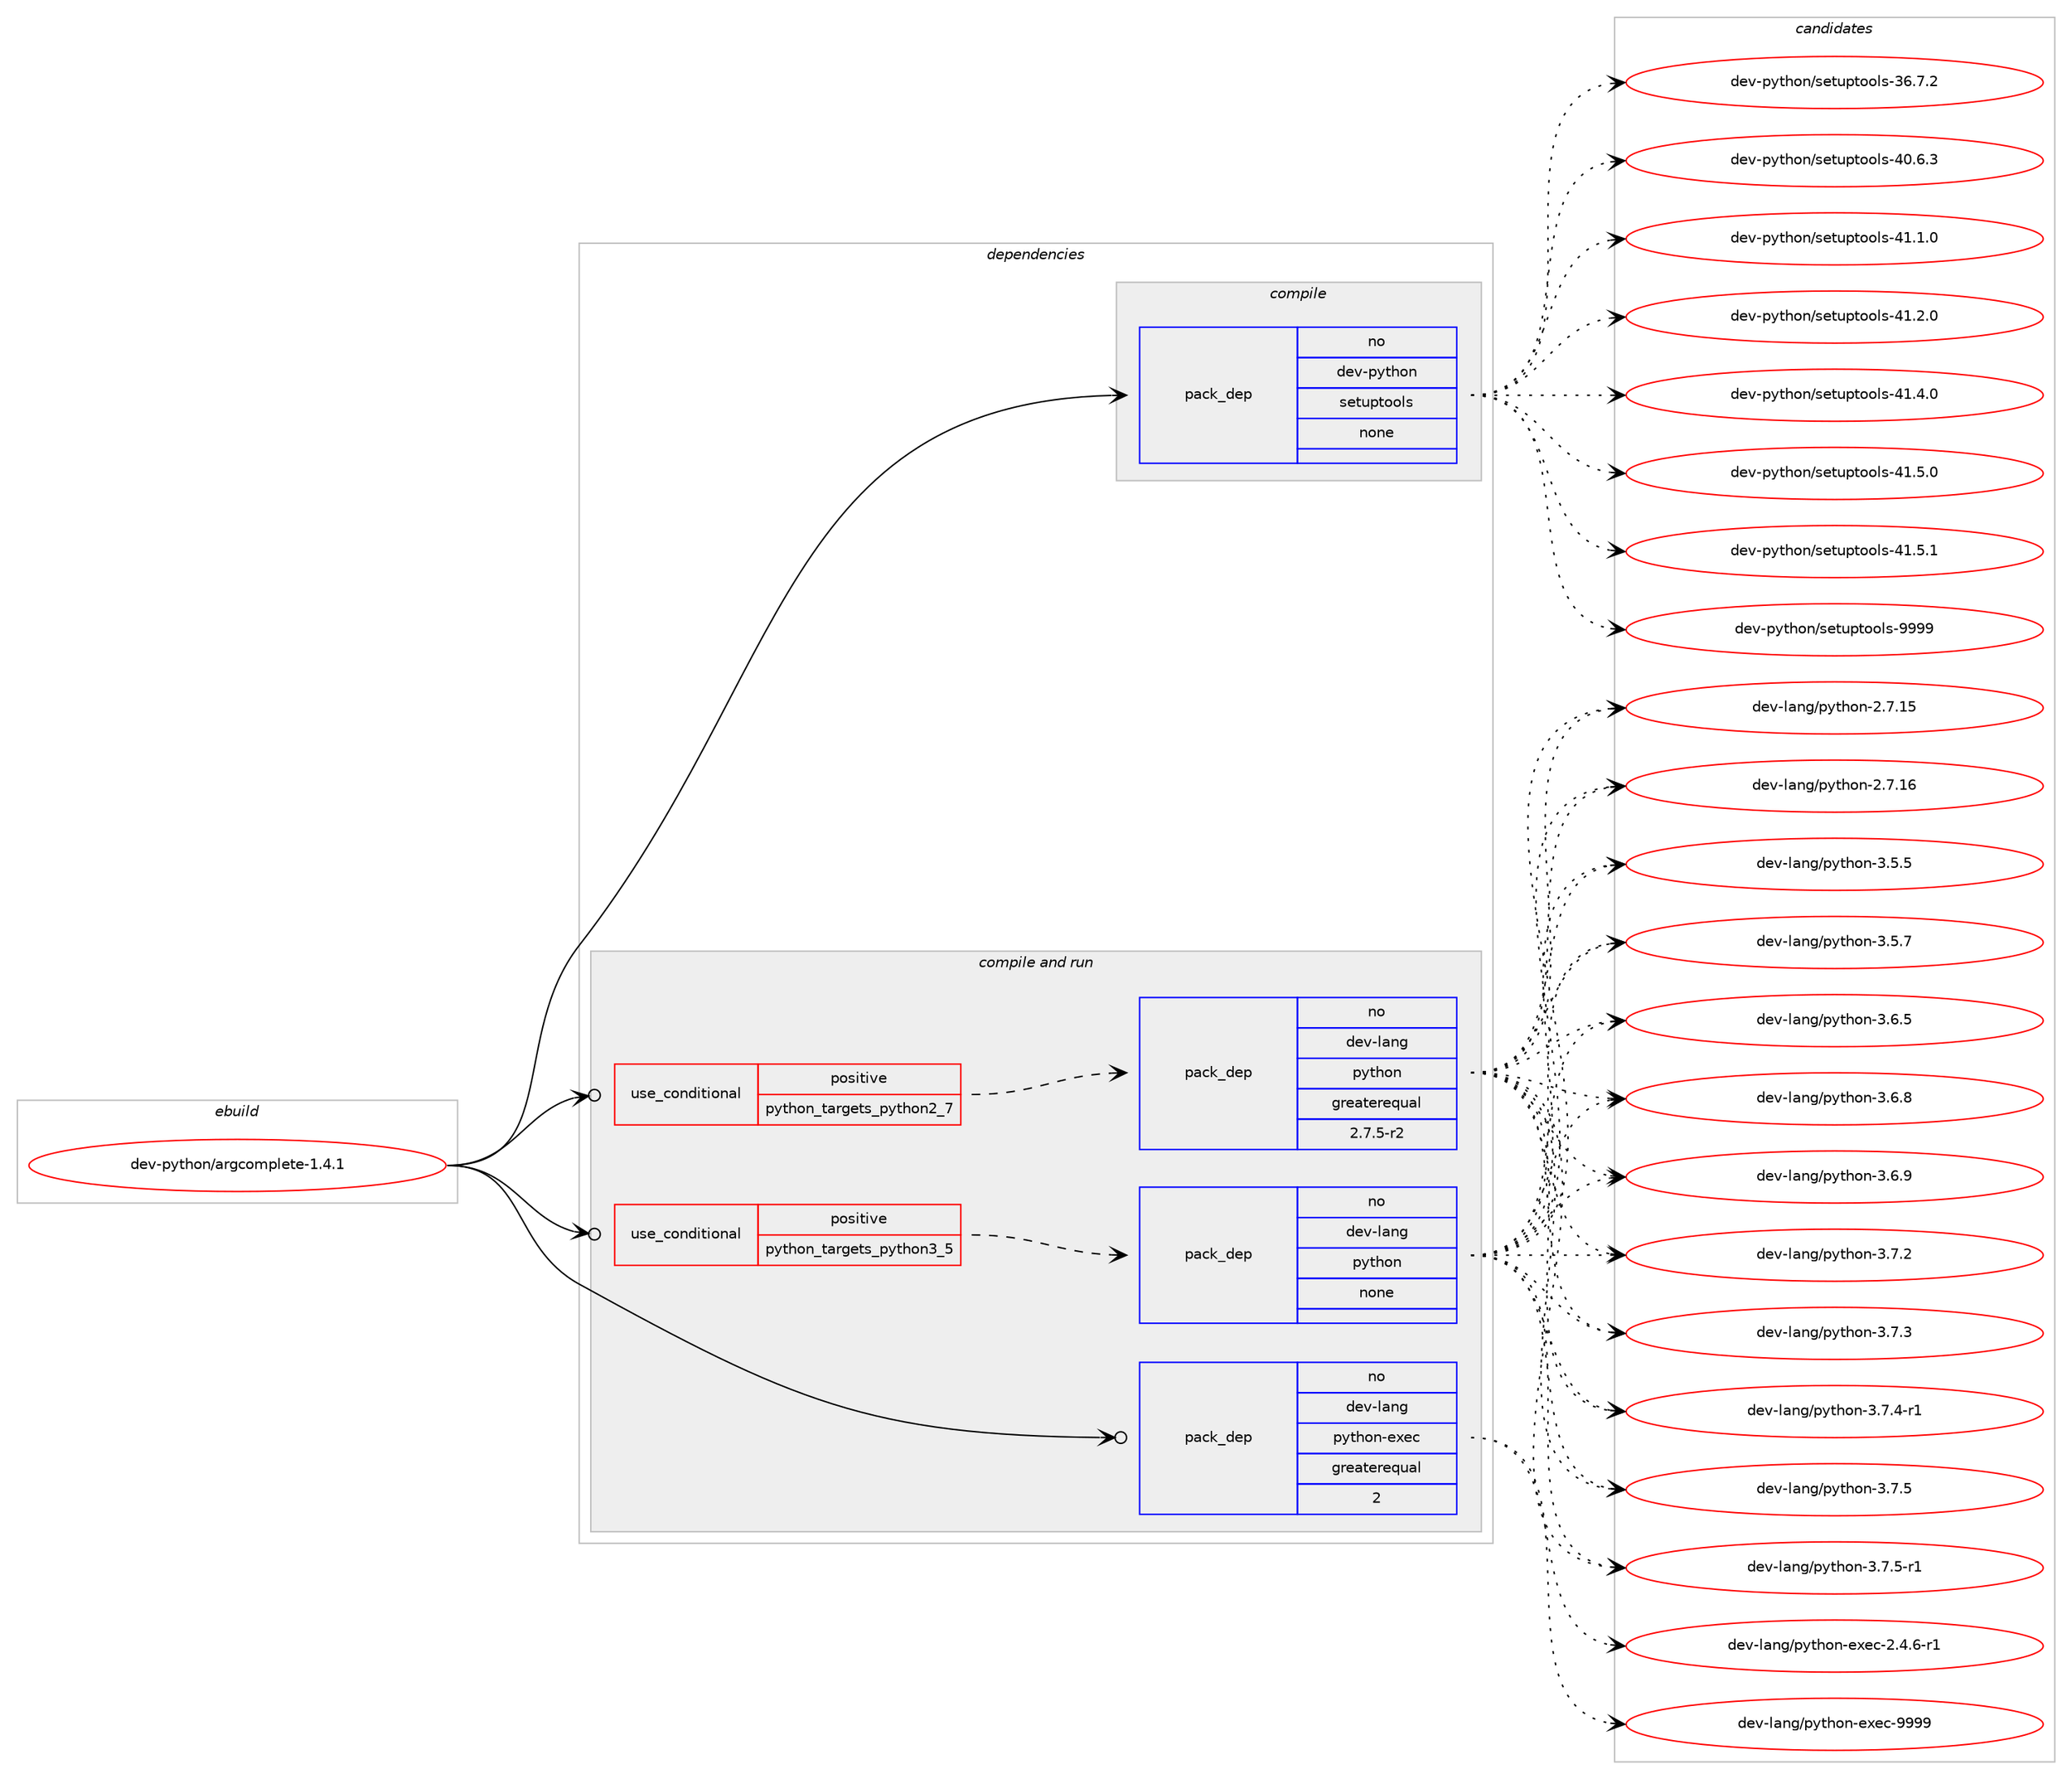 digraph prolog {

# *************
# Graph options
# *************

newrank=true;
concentrate=true;
compound=true;
graph [rankdir=LR,fontname=Helvetica,fontsize=10,ranksep=1.5];#, ranksep=2.5, nodesep=0.2];
edge  [arrowhead=vee];
node  [fontname=Helvetica,fontsize=10];

# **********
# The ebuild
# **********

subgraph cluster_leftcol {
color=gray;
rank=same;
label=<<i>ebuild</i>>;
id [label="dev-python/argcomplete-1.4.1", color=red, width=4, href="../dev-python/argcomplete-1.4.1.svg"];
}

# ****************
# The dependencies
# ****************

subgraph cluster_midcol {
color=gray;
label=<<i>dependencies</i>>;
subgraph cluster_compile {
fillcolor="#eeeeee";
style=filled;
label=<<i>compile</i>>;
subgraph pack446426 {
dependency594394 [label=<<TABLE BORDER="0" CELLBORDER="1" CELLSPACING="0" CELLPADDING="4" WIDTH="220"><TR><TD ROWSPAN="6" CELLPADDING="30">pack_dep</TD></TR><TR><TD WIDTH="110">no</TD></TR><TR><TD>dev-python</TD></TR><TR><TD>setuptools</TD></TR><TR><TD>none</TD></TR><TR><TD></TD></TR></TABLE>>, shape=none, color=blue];
}
id:e -> dependency594394:w [weight=20,style="solid",arrowhead="vee"];
}
subgraph cluster_compileandrun {
fillcolor="#eeeeee";
style=filled;
label=<<i>compile and run</i>>;
subgraph cond136196 {
dependency594395 [label=<<TABLE BORDER="0" CELLBORDER="1" CELLSPACING="0" CELLPADDING="4"><TR><TD ROWSPAN="3" CELLPADDING="10">use_conditional</TD></TR><TR><TD>positive</TD></TR><TR><TD>python_targets_python2_7</TD></TR></TABLE>>, shape=none, color=red];
subgraph pack446427 {
dependency594396 [label=<<TABLE BORDER="0" CELLBORDER="1" CELLSPACING="0" CELLPADDING="4" WIDTH="220"><TR><TD ROWSPAN="6" CELLPADDING="30">pack_dep</TD></TR><TR><TD WIDTH="110">no</TD></TR><TR><TD>dev-lang</TD></TR><TR><TD>python</TD></TR><TR><TD>greaterequal</TD></TR><TR><TD>2.7.5-r2</TD></TR></TABLE>>, shape=none, color=blue];
}
dependency594395:e -> dependency594396:w [weight=20,style="dashed",arrowhead="vee"];
}
id:e -> dependency594395:w [weight=20,style="solid",arrowhead="odotvee"];
subgraph cond136197 {
dependency594397 [label=<<TABLE BORDER="0" CELLBORDER="1" CELLSPACING="0" CELLPADDING="4"><TR><TD ROWSPAN="3" CELLPADDING="10">use_conditional</TD></TR><TR><TD>positive</TD></TR><TR><TD>python_targets_python3_5</TD></TR></TABLE>>, shape=none, color=red];
subgraph pack446428 {
dependency594398 [label=<<TABLE BORDER="0" CELLBORDER="1" CELLSPACING="0" CELLPADDING="4" WIDTH="220"><TR><TD ROWSPAN="6" CELLPADDING="30">pack_dep</TD></TR><TR><TD WIDTH="110">no</TD></TR><TR><TD>dev-lang</TD></TR><TR><TD>python</TD></TR><TR><TD>none</TD></TR><TR><TD></TD></TR></TABLE>>, shape=none, color=blue];
}
dependency594397:e -> dependency594398:w [weight=20,style="dashed",arrowhead="vee"];
}
id:e -> dependency594397:w [weight=20,style="solid",arrowhead="odotvee"];
subgraph pack446429 {
dependency594399 [label=<<TABLE BORDER="0" CELLBORDER="1" CELLSPACING="0" CELLPADDING="4" WIDTH="220"><TR><TD ROWSPAN="6" CELLPADDING="30">pack_dep</TD></TR><TR><TD WIDTH="110">no</TD></TR><TR><TD>dev-lang</TD></TR><TR><TD>python-exec</TD></TR><TR><TD>greaterequal</TD></TR><TR><TD>2</TD></TR></TABLE>>, shape=none, color=blue];
}
id:e -> dependency594399:w [weight=20,style="solid",arrowhead="odotvee"];
}
subgraph cluster_run {
fillcolor="#eeeeee";
style=filled;
label=<<i>run</i>>;
}
}

# **************
# The candidates
# **************

subgraph cluster_choices {
rank=same;
color=gray;
label=<<i>candidates</i>>;

subgraph choice446426 {
color=black;
nodesep=1;
choice100101118451121211161041111104711510111611711211611111110811545515446554650 [label="dev-python/setuptools-36.7.2", color=red, width=4,href="../dev-python/setuptools-36.7.2.svg"];
choice100101118451121211161041111104711510111611711211611111110811545524846544651 [label="dev-python/setuptools-40.6.3", color=red, width=4,href="../dev-python/setuptools-40.6.3.svg"];
choice100101118451121211161041111104711510111611711211611111110811545524946494648 [label="dev-python/setuptools-41.1.0", color=red, width=4,href="../dev-python/setuptools-41.1.0.svg"];
choice100101118451121211161041111104711510111611711211611111110811545524946504648 [label="dev-python/setuptools-41.2.0", color=red, width=4,href="../dev-python/setuptools-41.2.0.svg"];
choice100101118451121211161041111104711510111611711211611111110811545524946524648 [label="dev-python/setuptools-41.4.0", color=red, width=4,href="../dev-python/setuptools-41.4.0.svg"];
choice100101118451121211161041111104711510111611711211611111110811545524946534648 [label="dev-python/setuptools-41.5.0", color=red, width=4,href="../dev-python/setuptools-41.5.0.svg"];
choice100101118451121211161041111104711510111611711211611111110811545524946534649 [label="dev-python/setuptools-41.5.1", color=red, width=4,href="../dev-python/setuptools-41.5.1.svg"];
choice10010111845112121116104111110471151011161171121161111111081154557575757 [label="dev-python/setuptools-9999", color=red, width=4,href="../dev-python/setuptools-9999.svg"];
dependency594394:e -> choice100101118451121211161041111104711510111611711211611111110811545515446554650:w [style=dotted,weight="100"];
dependency594394:e -> choice100101118451121211161041111104711510111611711211611111110811545524846544651:w [style=dotted,weight="100"];
dependency594394:e -> choice100101118451121211161041111104711510111611711211611111110811545524946494648:w [style=dotted,weight="100"];
dependency594394:e -> choice100101118451121211161041111104711510111611711211611111110811545524946504648:w [style=dotted,weight="100"];
dependency594394:e -> choice100101118451121211161041111104711510111611711211611111110811545524946524648:w [style=dotted,weight="100"];
dependency594394:e -> choice100101118451121211161041111104711510111611711211611111110811545524946534648:w [style=dotted,weight="100"];
dependency594394:e -> choice100101118451121211161041111104711510111611711211611111110811545524946534649:w [style=dotted,weight="100"];
dependency594394:e -> choice10010111845112121116104111110471151011161171121161111111081154557575757:w [style=dotted,weight="100"];
}
subgraph choice446427 {
color=black;
nodesep=1;
choice10010111845108971101034711212111610411111045504655464953 [label="dev-lang/python-2.7.15", color=red, width=4,href="../dev-lang/python-2.7.15.svg"];
choice10010111845108971101034711212111610411111045504655464954 [label="dev-lang/python-2.7.16", color=red, width=4,href="../dev-lang/python-2.7.16.svg"];
choice100101118451089711010347112121116104111110455146534653 [label="dev-lang/python-3.5.5", color=red, width=4,href="../dev-lang/python-3.5.5.svg"];
choice100101118451089711010347112121116104111110455146534655 [label="dev-lang/python-3.5.7", color=red, width=4,href="../dev-lang/python-3.5.7.svg"];
choice100101118451089711010347112121116104111110455146544653 [label="dev-lang/python-3.6.5", color=red, width=4,href="../dev-lang/python-3.6.5.svg"];
choice100101118451089711010347112121116104111110455146544656 [label="dev-lang/python-3.6.8", color=red, width=4,href="../dev-lang/python-3.6.8.svg"];
choice100101118451089711010347112121116104111110455146544657 [label="dev-lang/python-3.6.9", color=red, width=4,href="../dev-lang/python-3.6.9.svg"];
choice100101118451089711010347112121116104111110455146554650 [label="dev-lang/python-3.7.2", color=red, width=4,href="../dev-lang/python-3.7.2.svg"];
choice100101118451089711010347112121116104111110455146554651 [label="dev-lang/python-3.7.3", color=red, width=4,href="../dev-lang/python-3.7.3.svg"];
choice1001011184510897110103471121211161041111104551465546524511449 [label="dev-lang/python-3.7.4-r1", color=red, width=4,href="../dev-lang/python-3.7.4-r1.svg"];
choice100101118451089711010347112121116104111110455146554653 [label="dev-lang/python-3.7.5", color=red, width=4,href="../dev-lang/python-3.7.5.svg"];
choice1001011184510897110103471121211161041111104551465546534511449 [label="dev-lang/python-3.7.5-r1", color=red, width=4,href="../dev-lang/python-3.7.5-r1.svg"];
dependency594396:e -> choice10010111845108971101034711212111610411111045504655464953:w [style=dotted,weight="100"];
dependency594396:e -> choice10010111845108971101034711212111610411111045504655464954:w [style=dotted,weight="100"];
dependency594396:e -> choice100101118451089711010347112121116104111110455146534653:w [style=dotted,weight="100"];
dependency594396:e -> choice100101118451089711010347112121116104111110455146534655:w [style=dotted,weight="100"];
dependency594396:e -> choice100101118451089711010347112121116104111110455146544653:w [style=dotted,weight="100"];
dependency594396:e -> choice100101118451089711010347112121116104111110455146544656:w [style=dotted,weight="100"];
dependency594396:e -> choice100101118451089711010347112121116104111110455146544657:w [style=dotted,weight="100"];
dependency594396:e -> choice100101118451089711010347112121116104111110455146554650:w [style=dotted,weight="100"];
dependency594396:e -> choice100101118451089711010347112121116104111110455146554651:w [style=dotted,weight="100"];
dependency594396:e -> choice1001011184510897110103471121211161041111104551465546524511449:w [style=dotted,weight="100"];
dependency594396:e -> choice100101118451089711010347112121116104111110455146554653:w [style=dotted,weight="100"];
dependency594396:e -> choice1001011184510897110103471121211161041111104551465546534511449:w [style=dotted,weight="100"];
}
subgraph choice446428 {
color=black;
nodesep=1;
choice10010111845108971101034711212111610411111045504655464953 [label="dev-lang/python-2.7.15", color=red, width=4,href="../dev-lang/python-2.7.15.svg"];
choice10010111845108971101034711212111610411111045504655464954 [label="dev-lang/python-2.7.16", color=red, width=4,href="../dev-lang/python-2.7.16.svg"];
choice100101118451089711010347112121116104111110455146534653 [label="dev-lang/python-3.5.5", color=red, width=4,href="../dev-lang/python-3.5.5.svg"];
choice100101118451089711010347112121116104111110455146534655 [label="dev-lang/python-3.5.7", color=red, width=4,href="../dev-lang/python-3.5.7.svg"];
choice100101118451089711010347112121116104111110455146544653 [label="dev-lang/python-3.6.5", color=red, width=4,href="../dev-lang/python-3.6.5.svg"];
choice100101118451089711010347112121116104111110455146544656 [label="dev-lang/python-3.6.8", color=red, width=4,href="../dev-lang/python-3.6.8.svg"];
choice100101118451089711010347112121116104111110455146544657 [label="dev-lang/python-3.6.9", color=red, width=4,href="../dev-lang/python-3.6.9.svg"];
choice100101118451089711010347112121116104111110455146554650 [label="dev-lang/python-3.7.2", color=red, width=4,href="../dev-lang/python-3.7.2.svg"];
choice100101118451089711010347112121116104111110455146554651 [label="dev-lang/python-3.7.3", color=red, width=4,href="../dev-lang/python-3.7.3.svg"];
choice1001011184510897110103471121211161041111104551465546524511449 [label="dev-lang/python-3.7.4-r1", color=red, width=4,href="../dev-lang/python-3.7.4-r1.svg"];
choice100101118451089711010347112121116104111110455146554653 [label="dev-lang/python-3.7.5", color=red, width=4,href="../dev-lang/python-3.7.5.svg"];
choice1001011184510897110103471121211161041111104551465546534511449 [label="dev-lang/python-3.7.5-r1", color=red, width=4,href="../dev-lang/python-3.7.5-r1.svg"];
dependency594398:e -> choice10010111845108971101034711212111610411111045504655464953:w [style=dotted,weight="100"];
dependency594398:e -> choice10010111845108971101034711212111610411111045504655464954:w [style=dotted,weight="100"];
dependency594398:e -> choice100101118451089711010347112121116104111110455146534653:w [style=dotted,weight="100"];
dependency594398:e -> choice100101118451089711010347112121116104111110455146534655:w [style=dotted,weight="100"];
dependency594398:e -> choice100101118451089711010347112121116104111110455146544653:w [style=dotted,weight="100"];
dependency594398:e -> choice100101118451089711010347112121116104111110455146544656:w [style=dotted,weight="100"];
dependency594398:e -> choice100101118451089711010347112121116104111110455146544657:w [style=dotted,weight="100"];
dependency594398:e -> choice100101118451089711010347112121116104111110455146554650:w [style=dotted,weight="100"];
dependency594398:e -> choice100101118451089711010347112121116104111110455146554651:w [style=dotted,weight="100"];
dependency594398:e -> choice1001011184510897110103471121211161041111104551465546524511449:w [style=dotted,weight="100"];
dependency594398:e -> choice100101118451089711010347112121116104111110455146554653:w [style=dotted,weight="100"];
dependency594398:e -> choice1001011184510897110103471121211161041111104551465546534511449:w [style=dotted,weight="100"];
}
subgraph choice446429 {
color=black;
nodesep=1;
choice10010111845108971101034711212111610411111045101120101994550465246544511449 [label="dev-lang/python-exec-2.4.6-r1", color=red, width=4,href="../dev-lang/python-exec-2.4.6-r1.svg"];
choice10010111845108971101034711212111610411111045101120101994557575757 [label="dev-lang/python-exec-9999", color=red, width=4,href="../dev-lang/python-exec-9999.svg"];
dependency594399:e -> choice10010111845108971101034711212111610411111045101120101994550465246544511449:w [style=dotted,weight="100"];
dependency594399:e -> choice10010111845108971101034711212111610411111045101120101994557575757:w [style=dotted,weight="100"];
}
}

}

